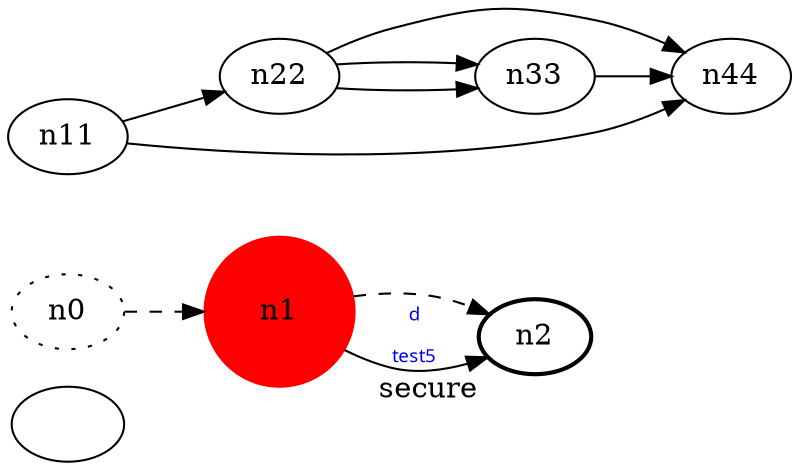 digraph test5 {
	rankdir=LR;
	fontcolor=blue; /* c0; c1; c0 -- c1 */
󠁏	n0 [style=dotted, fillcolor="#123456"]; // c2; c3; c2 -- c3
	n1 [height=1, width=1, color=red, style=filled];
	n2 [style=bold, xlabel="secure"];
	n0 -> n1 -> n2[style=dashed];
	n1 -> n2 [fontname="comic sans", label="d\n\l\G", fontcolor=blue, fontsize=9];
	n11 -> n22;
	n11 -> n44;
	n22 -> n33;
	n22 -> n33;
	n22 -> n44;
	n33 -> n44;
}

